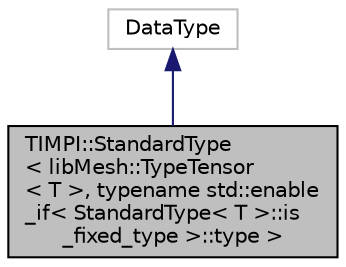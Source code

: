 digraph "TIMPI::StandardType&lt; libMesh::TypeTensor&lt; T &gt;, typename std::enable_if&lt; StandardType&lt; T &gt;::is_fixed_type &gt;::type &gt;"
{
 // INTERACTIVE_SVG=YES
  edge [fontname="Helvetica",fontsize="10",labelfontname="Helvetica",labelfontsize="10"];
  node [fontname="Helvetica",fontsize="10",shape=record];
  Node1 [label="TIMPI::StandardType\l\< libMesh::TypeTensor\l\< T \>, typename std::enable\l_if\< StandardType\< T \>::is\l_fixed_type \>::type \>",height=0.2,width=0.4,color="black", fillcolor="grey75", style="filled" fontcolor="black"];
  Node2 -> Node1 [dir="back",color="midnightblue",fontsize="10",style="solid",fontname="Helvetica"];
  Node2 [label="DataType",height=0.2,width=0.4,color="grey75", fillcolor="white", style="filled"];
}
